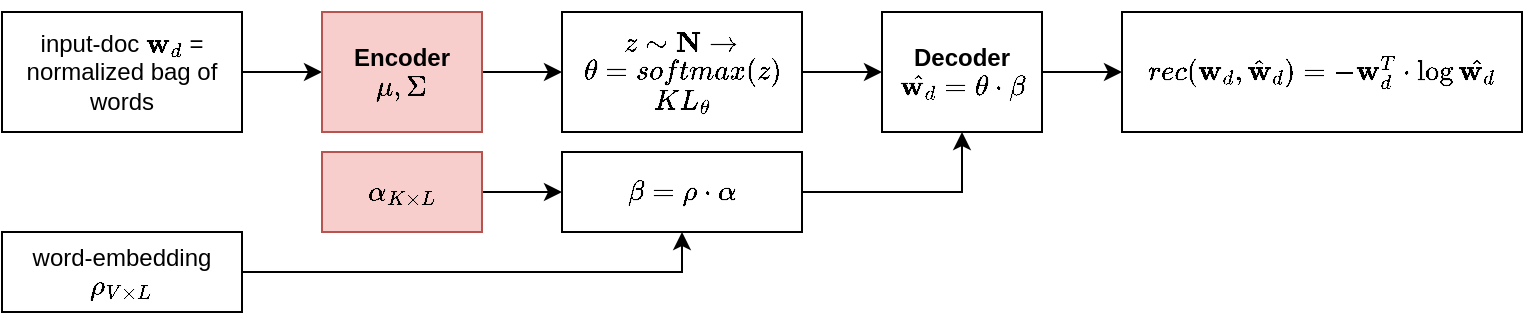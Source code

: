 <mxfile version="17.4.6" type="device"><diagram id="-fE6ib6s8D6GdBTO6iyz" name="Page-1"><mxGraphModel dx="1248" dy="596" grid="1" gridSize="10" guides="1" tooltips="1" connect="1" arrows="1" fold="1" page="1" pageScale="1" pageWidth="827" pageHeight="1169" math="1" shadow="0"><root><mxCell id="0"/><mxCell id="1" parent="0"/><mxCell id="wv6mdW5B8M21VdCGAyYL-3" value="" style="edgeStyle=orthogonalEdgeStyle;rounded=0;orthogonalLoop=1;jettySize=auto;html=1;" edge="1" parent="1" source="wv6mdW5B8M21VdCGAyYL-1" target="wv6mdW5B8M21VdCGAyYL-2"><mxGeometry relative="1" as="geometry"/></mxCell><mxCell id="wv6mdW5B8M21VdCGAyYL-1" value="input-doc \(\mathbf{w}_d\) = normalized bag of words" style="rounded=0;whiteSpace=wrap;html=1;" vertex="1" parent="1"><mxGeometry x="20" width="120" height="60" as="geometry"/></mxCell><mxCell id="wv6mdW5B8M21VdCGAyYL-5" value="" style="edgeStyle=orthogonalEdgeStyle;rounded=0;orthogonalLoop=1;jettySize=auto;html=1;" edge="1" parent="1" source="wv6mdW5B8M21VdCGAyYL-2" target="wv6mdW5B8M21VdCGAyYL-4"><mxGeometry relative="1" as="geometry"/></mxCell><mxCell id="wv6mdW5B8M21VdCGAyYL-2" value="&lt;b&gt;Encoder&lt;/b&gt;&lt;br&gt;\(\mu, \Sigma\)" style="whiteSpace=wrap;html=1;rounded=0;fillColor=#f8cecc;strokeColor=#b85450;" vertex="1" parent="1"><mxGeometry x="180" width="80" height="60" as="geometry"/></mxCell><mxCell id="wv6mdW5B8M21VdCGAyYL-15" value="" style="edgeStyle=orthogonalEdgeStyle;rounded=0;orthogonalLoop=1;jettySize=auto;html=1;" edge="1" parent="1" source="wv6mdW5B8M21VdCGAyYL-4" target="wv6mdW5B8M21VdCGAyYL-14"><mxGeometry relative="1" as="geometry"/></mxCell><mxCell id="wv6mdW5B8M21VdCGAyYL-4" value="\(z \sim \mathbf{N} \rightarrow\)&lt;br&gt;\(\theta = softmax(z)\)&lt;br&gt;\(KL_{\theta}&lt;br&gt;\)" style="whiteSpace=wrap;html=1;rounded=0;" vertex="1" parent="1"><mxGeometry x="300" width="120" height="60" as="geometry"/></mxCell><mxCell id="wv6mdW5B8M21VdCGAyYL-21" style="edgeStyle=orthogonalEdgeStyle;rounded=0;orthogonalLoop=1;jettySize=auto;html=1;entryX=0.5;entryY=1;entryDx=0;entryDy=0;" edge="1" parent="1" source="wv6mdW5B8M21VdCGAyYL-6" target="wv6mdW5B8M21VdCGAyYL-11"><mxGeometry relative="1" as="geometry"/></mxCell><mxCell id="wv6mdW5B8M21VdCGAyYL-6" value="word-embedding&lt;br&gt;\(\rho_{V \times L}\)" style="whiteSpace=wrap;html=1;rounded=0;" vertex="1" parent="1"><mxGeometry x="20" y="110" width="120" height="40" as="geometry"/></mxCell><mxCell id="wv6mdW5B8M21VdCGAyYL-12" value="" style="edgeStyle=orthogonalEdgeStyle;rounded=0;orthogonalLoop=1;jettySize=auto;html=1;" edge="1" parent="1" source="wv6mdW5B8M21VdCGAyYL-8" target="wv6mdW5B8M21VdCGAyYL-11"><mxGeometry relative="1" as="geometry"/></mxCell><mxCell id="wv6mdW5B8M21VdCGAyYL-8" value="\(\alpha_{K \times L}\)" style="whiteSpace=wrap;html=1;rounded=0;fillColor=#f8cecc;strokeColor=#b85450;" vertex="1" parent="1"><mxGeometry x="180" y="70" width="80" height="40" as="geometry"/></mxCell><mxCell id="wv6mdW5B8M21VdCGAyYL-19" style="edgeStyle=orthogonalEdgeStyle;rounded=0;orthogonalLoop=1;jettySize=auto;html=1;entryX=0.5;entryY=1;entryDx=0;entryDy=0;" edge="1" parent="1" source="wv6mdW5B8M21VdCGAyYL-11" target="wv6mdW5B8M21VdCGAyYL-14"><mxGeometry relative="1" as="geometry"/></mxCell><mxCell id="wv6mdW5B8M21VdCGAyYL-11" value="\(\beta = \rho \cdot \alpha\)" style="whiteSpace=wrap;html=1;rounded=0;" vertex="1" parent="1"><mxGeometry x="300" y="70" width="120" height="40" as="geometry"/></mxCell><mxCell id="wv6mdW5B8M21VdCGAyYL-18" value="" style="edgeStyle=orthogonalEdgeStyle;rounded=0;orthogonalLoop=1;jettySize=auto;html=1;" edge="1" parent="1" source="wv6mdW5B8M21VdCGAyYL-14" target="wv6mdW5B8M21VdCGAyYL-17"><mxGeometry relative="1" as="geometry"/></mxCell><mxCell id="wv6mdW5B8M21VdCGAyYL-14" value="&lt;b&gt;Decoder&lt;/b&gt;&lt;br&gt;\( \hat{\mathbf{w}_d} = \theta \cdot \beta\)" style="whiteSpace=wrap;html=1;rounded=0;" vertex="1" parent="1"><mxGeometry x="460" width="80" height="60" as="geometry"/></mxCell><mxCell id="wv6mdW5B8M21VdCGAyYL-17" value="\(&lt;br&gt;rec(\mathbf{w}_d, \hat{\mathbf{w}}_d)&lt;br&gt;=&amp;nbsp; - \mathbf{w}^T_d \cdot \log \hat{\mathbf{w}_d}\)" style="whiteSpace=wrap;html=1;rounded=0;" vertex="1" parent="1"><mxGeometry x="580" width="200" height="60" as="geometry"/></mxCell></root></mxGraphModel></diagram></mxfile>